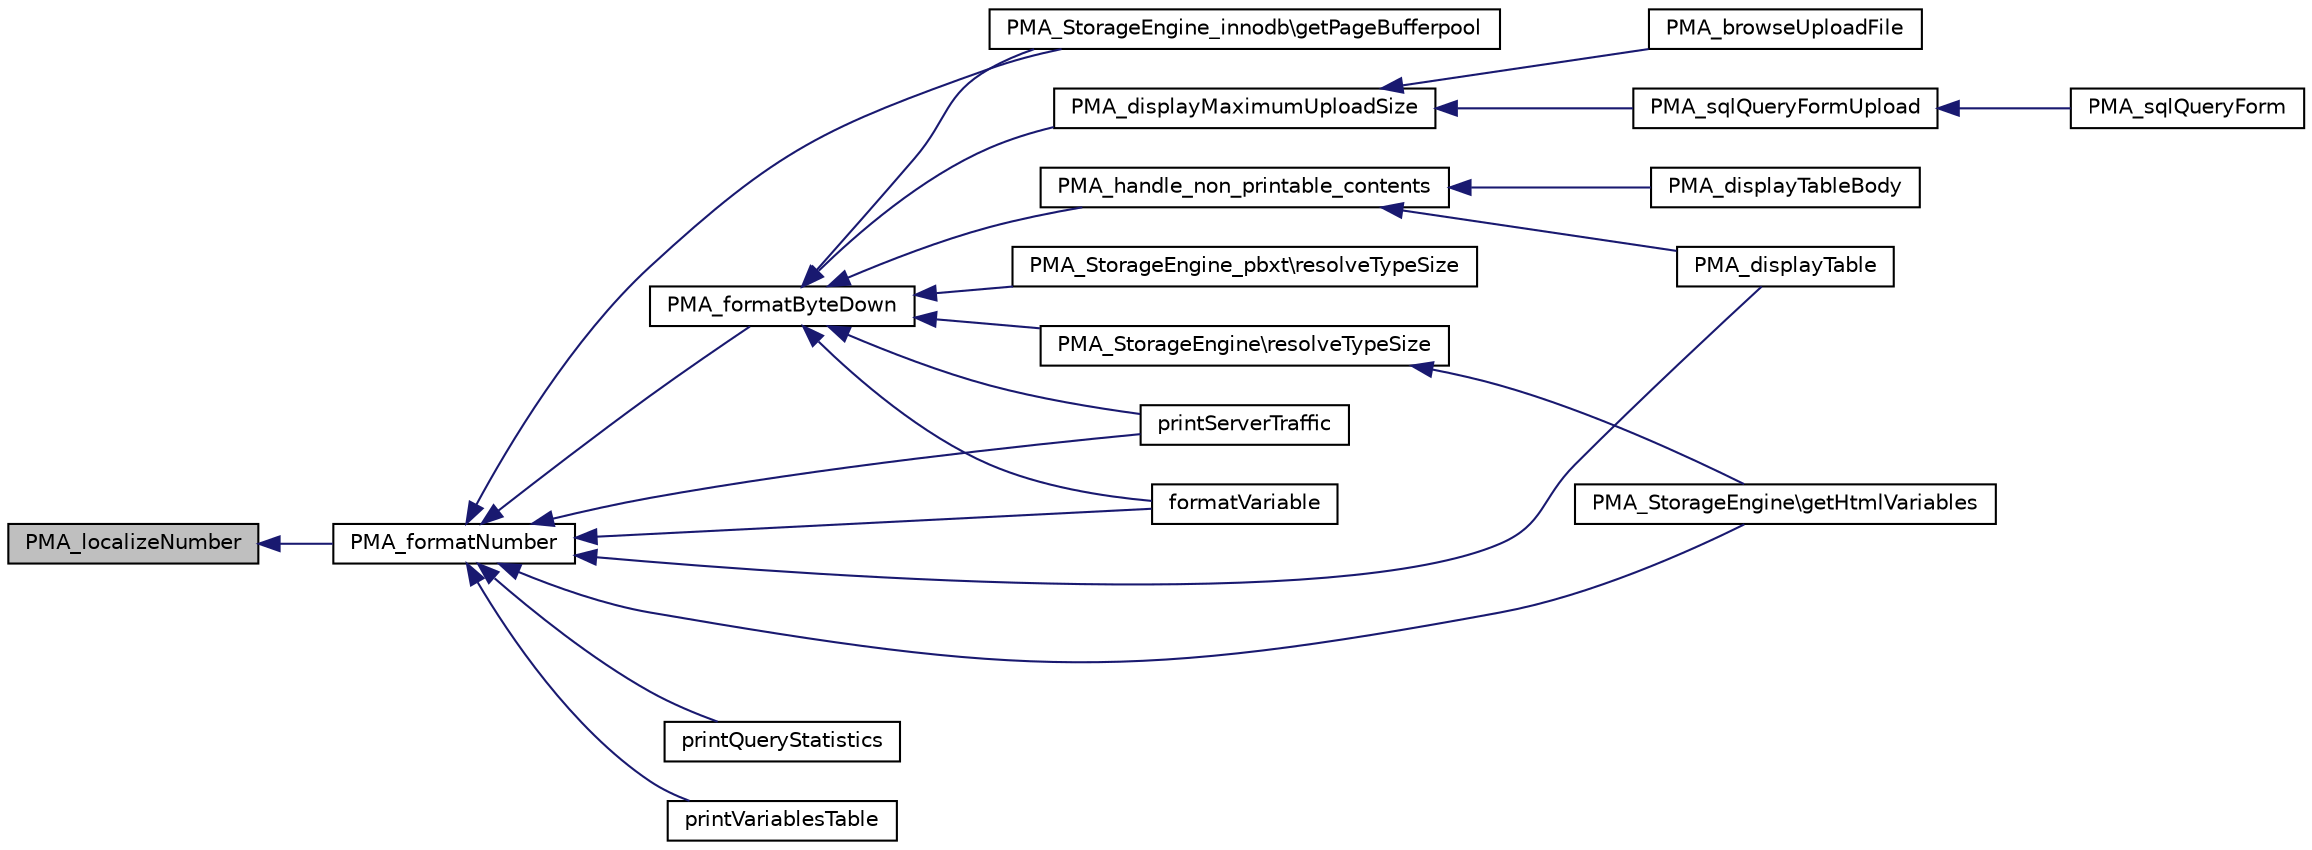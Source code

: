 digraph G
{
  edge [fontname="Helvetica",fontsize="10",labelfontname="Helvetica",labelfontsize="10"];
  node [fontname="Helvetica",fontsize="10",shape=record];
  rankdir="LR";
  Node1 [label="PMA_localizeNumber",height=0.2,width=0.4,color="black", fillcolor="grey75", style="filled" fontcolor="black"];
  Node1 -> Node2 [dir="back",color="midnightblue",fontsize="10",style="solid",fontname="Helvetica"];
  Node2 [label="PMA_formatNumber",height=0.2,width=0.4,color="black", fillcolor="white", style="filled",URL="$common_8lib_8php.html#abeaeabaf95ad63e5163642ff03ec6879",tooltip="Formats $value to the given length and appends SI prefixes with a $length of 0 no truncation occurs..."];
  Node2 -> Node3 [dir="back",color="midnightblue",fontsize="10",style="solid",fontname="Helvetica"];
  Node3 [label="PMA_formatByteDown",height=0.2,width=0.4,color="black", fillcolor="white", style="filled",URL="$common_8lib_8php.html#a90de48fb0bb54fca6db6a407aa2ab8cf",tooltip="Formats $value to byte view."];
  Node3 -> Node4 [dir="back",color="midnightblue",fontsize="10",style="solid",fontname="Helvetica"];
  Node4 [label="PMA_displayMaximumUploadSize",height=0.2,width=0.4,color="black", fillcolor="white", style="filled",URL="$common_8lib_8php.html#a49d1b93c41dc6f92573b3e5ce19f42b8",tooltip="Displays the maximum size for an upload."];
  Node4 -> Node5 [dir="back",color="midnightblue",fontsize="10",style="solid",fontname="Helvetica"];
  Node5 [label="PMA_browseUploadFile",height=0.2,width=0.4,color="black", fillcolor="white", style="filled",URL="$common_8lib_8php.html#abcae729bf61a67408160e6566d2001be",tooltip="Display the form used to browse anywhere on the local server for a file to import."];
  Node4 -> Node6 [dir="back",color="midnightblue",fontsize="10",style="solid",fontname="Helvetica"];
  Node6 [label="PMA_sqlQueryFormUpload",height=0.2,width=0.4,color="black", fillcolor="white", style="filled",URL="$sql__query__form_8lib_8php.html#ab66af2fbf36184d027b75cf35ae49a20",tooltip="prints bookmark fieldset"];
  Node6 -> Node7 [dir="back",color="midnightblue",fontsize="10",style="solid",fontname="Helvetica"];
  Node7 [label="PMA_sqlQueryForm",height=0.2,width=0.4,color="black", fillcolor="white", style="filled",URL="$sql__query__form_8lib_8php.html#ad1f1165db8b6302766041d3d9cdda39c",tooltip="prints the sql query boxes"];
  Node3 -> Node8 [dir="back",color="midnightblue",fontsize="10",style="solid",fontname="Helvetica"];
  Node8 [label="PMA_handle_non_printable_contents",height=0.2,width=0.4,color="black", fillcolor="white", style="filled",URL="$display__tbl_8lib_8php.html#adc2b985ffe56063359ca5c9b996518f9",tooltip="Verifies what to do with non-printable contents (binary or BLOB) in Browse mode."];
  Node8 -> Node9 [dir="back",color="midnightblue",fontsize="10",style="solid",fontname="Helvetica"];
  Node9 [label="PMA_displayTableBody",height=0.2,width=0.4,color="black", fillcolor="white", style="filled",URL="$display__tbl_8lib_8php.html#a584c8e9b54e86afef57d654e60a836ed",tooltip="Displays the body of the results table."];
  Node8 -> Node10 [dir="back",color="midnightblue",fontsize="10",style="solid",fontname="Helvetica"];
  Node10 [label="PMA_displayTable",height=0.2,width=0.4,color="black", fillcolor="white", style="filled",URL="$display__tbl_8lib_8php.html#ab64d4328beb5bc6b0a62abfa39fb447a",tooltip="Displays a table of results returned by a SQL query."];
  Node3 -> Node11 [dir="back",color="midnightblue",fontsize="10",style="solid",fontname="Helvetica"];
  Node11 [label="PMA_StorageEngine_innodb\\getPageBufferpool",height=0.2,width=0.4,color="black", fillcolor="white", style="filled",URL="$classPMA__StorageEngine__innodb.html#a2faf41518500c811b3cd1c00b8a4e1d9",tooltip="returns html tables with stats over inno db buffer pool"];
  Node3 -> Node12 [dir="back",color="midnightblue",fontsize="10",style="solid",fontname="Helvetica"];
  Node12 [label="PMA_StorageEngine_pbxt\\resolveTypeSize",height=0.2,width=0.4,color="black", fillcolor="white", style="filled",URL="$classPMA__StorageEngine__pbxt.html#a880f9e26794dfc44785a8b62a7b4d9e6",tooltip="returns the pbxt engine specific handling for PMA_ENGINE_DETAILS_TYPE_SIZE variables."];
  Node3 -> Node13 [dir="back",color="midnightblue",fontsize="10",style="solid",fontname="Helvetica"];
  Node13 [label="printServerTraffic",height=0.2,width=0.4,color="black", fillcolor="white", style="filled",URL="$server__status_8php.html#abfe999235a56a874471934cd49e1598d"];
  Node3 -> Node14 [dir="back",color="midnightblue",fontsize="10",style="solid",fontname="Helvetica"];
  Node14 [label="formatVariable",height=0.2,width=0.4,color="black", fillcolor="white", style="filled",URL="$server__variables_8php.html#ae2ad6ee1a619946bb2fb29a868dac074"];
  Node3 -> Node15 [dir="back",color="midnightblue",fontsize="10",style="solid",fontname="Helvetica"];
  Node15 [label="PMA_StorageEngine\\resolveTypeSize",height=0.2,width=0.4,color="black", fillcolor="white", style="filled",URL="$classPMA__StorageEngine.html#adba50236941705f7e0a52168529fb698",tooltip="returns the engine specific handling for PMA_ENGINE_DETAILS_TYPE_SIZE type variables."];
  Node15 -> Node16 [dir="back",color="midnightblue",fontsize="10",style="solid",fontname="Helvetica"];
  Node16 [label="PMA_StorageEngine\\getHtmlVariables",height=0.2,width=0.4,color="black", fillcolor="white", style="filled",URL="$classPMA__StorageEngine.html#ab45bd9762bbe818b1f175da26b443966",tooltip="returns as HTML table of the engine&#39;s server variables"];
  Node2 -> Node10 [dir="back",color="midnightblue",fontsize="10",style="solid",fontname="Helvetica"];
  Node2 -> Node11 [dir="back",color="midnightblue",fontsize="10",style="solid",fontname="Helvetica"];
  Node2 -> Node17 [dir="back",color="midnightblue",fontsize="10",style="solid",fontname="Helvetica"];
  Node17 [label="printQueryStatistics",height=0.2,width=0.4,color="black", fillcolor="white", style="filled",URL="$server__status_8php.html#a5a528c5a548663f7b55c3b481c794a02"];
  Node2 -> Node13 [dir="back",color="midnightblue",fontsize="10",style="solid",fontname="Helvetica"];
  Node2 -> Node18 [dir="back",color="midnightblue",fontsize="10",style="solid",fontname="Helvetica"];
  Node18 [label="printVariablesTable",height=0.2,width=0.4,color="black", fillcolor="white", style="filled",URL="$server__status_8php.html#af7c520088b239c155d14d04d4490d83e"];
  Node2 -> Node14 [dir="back",color="midnightblue",fontsize="10",style="solid",fontname="Helvetica"];
  Node2 -> Node16 [dir="back",color="midnightblue",fontsize="10",style="solid",fontname="Helvetica"];
}
